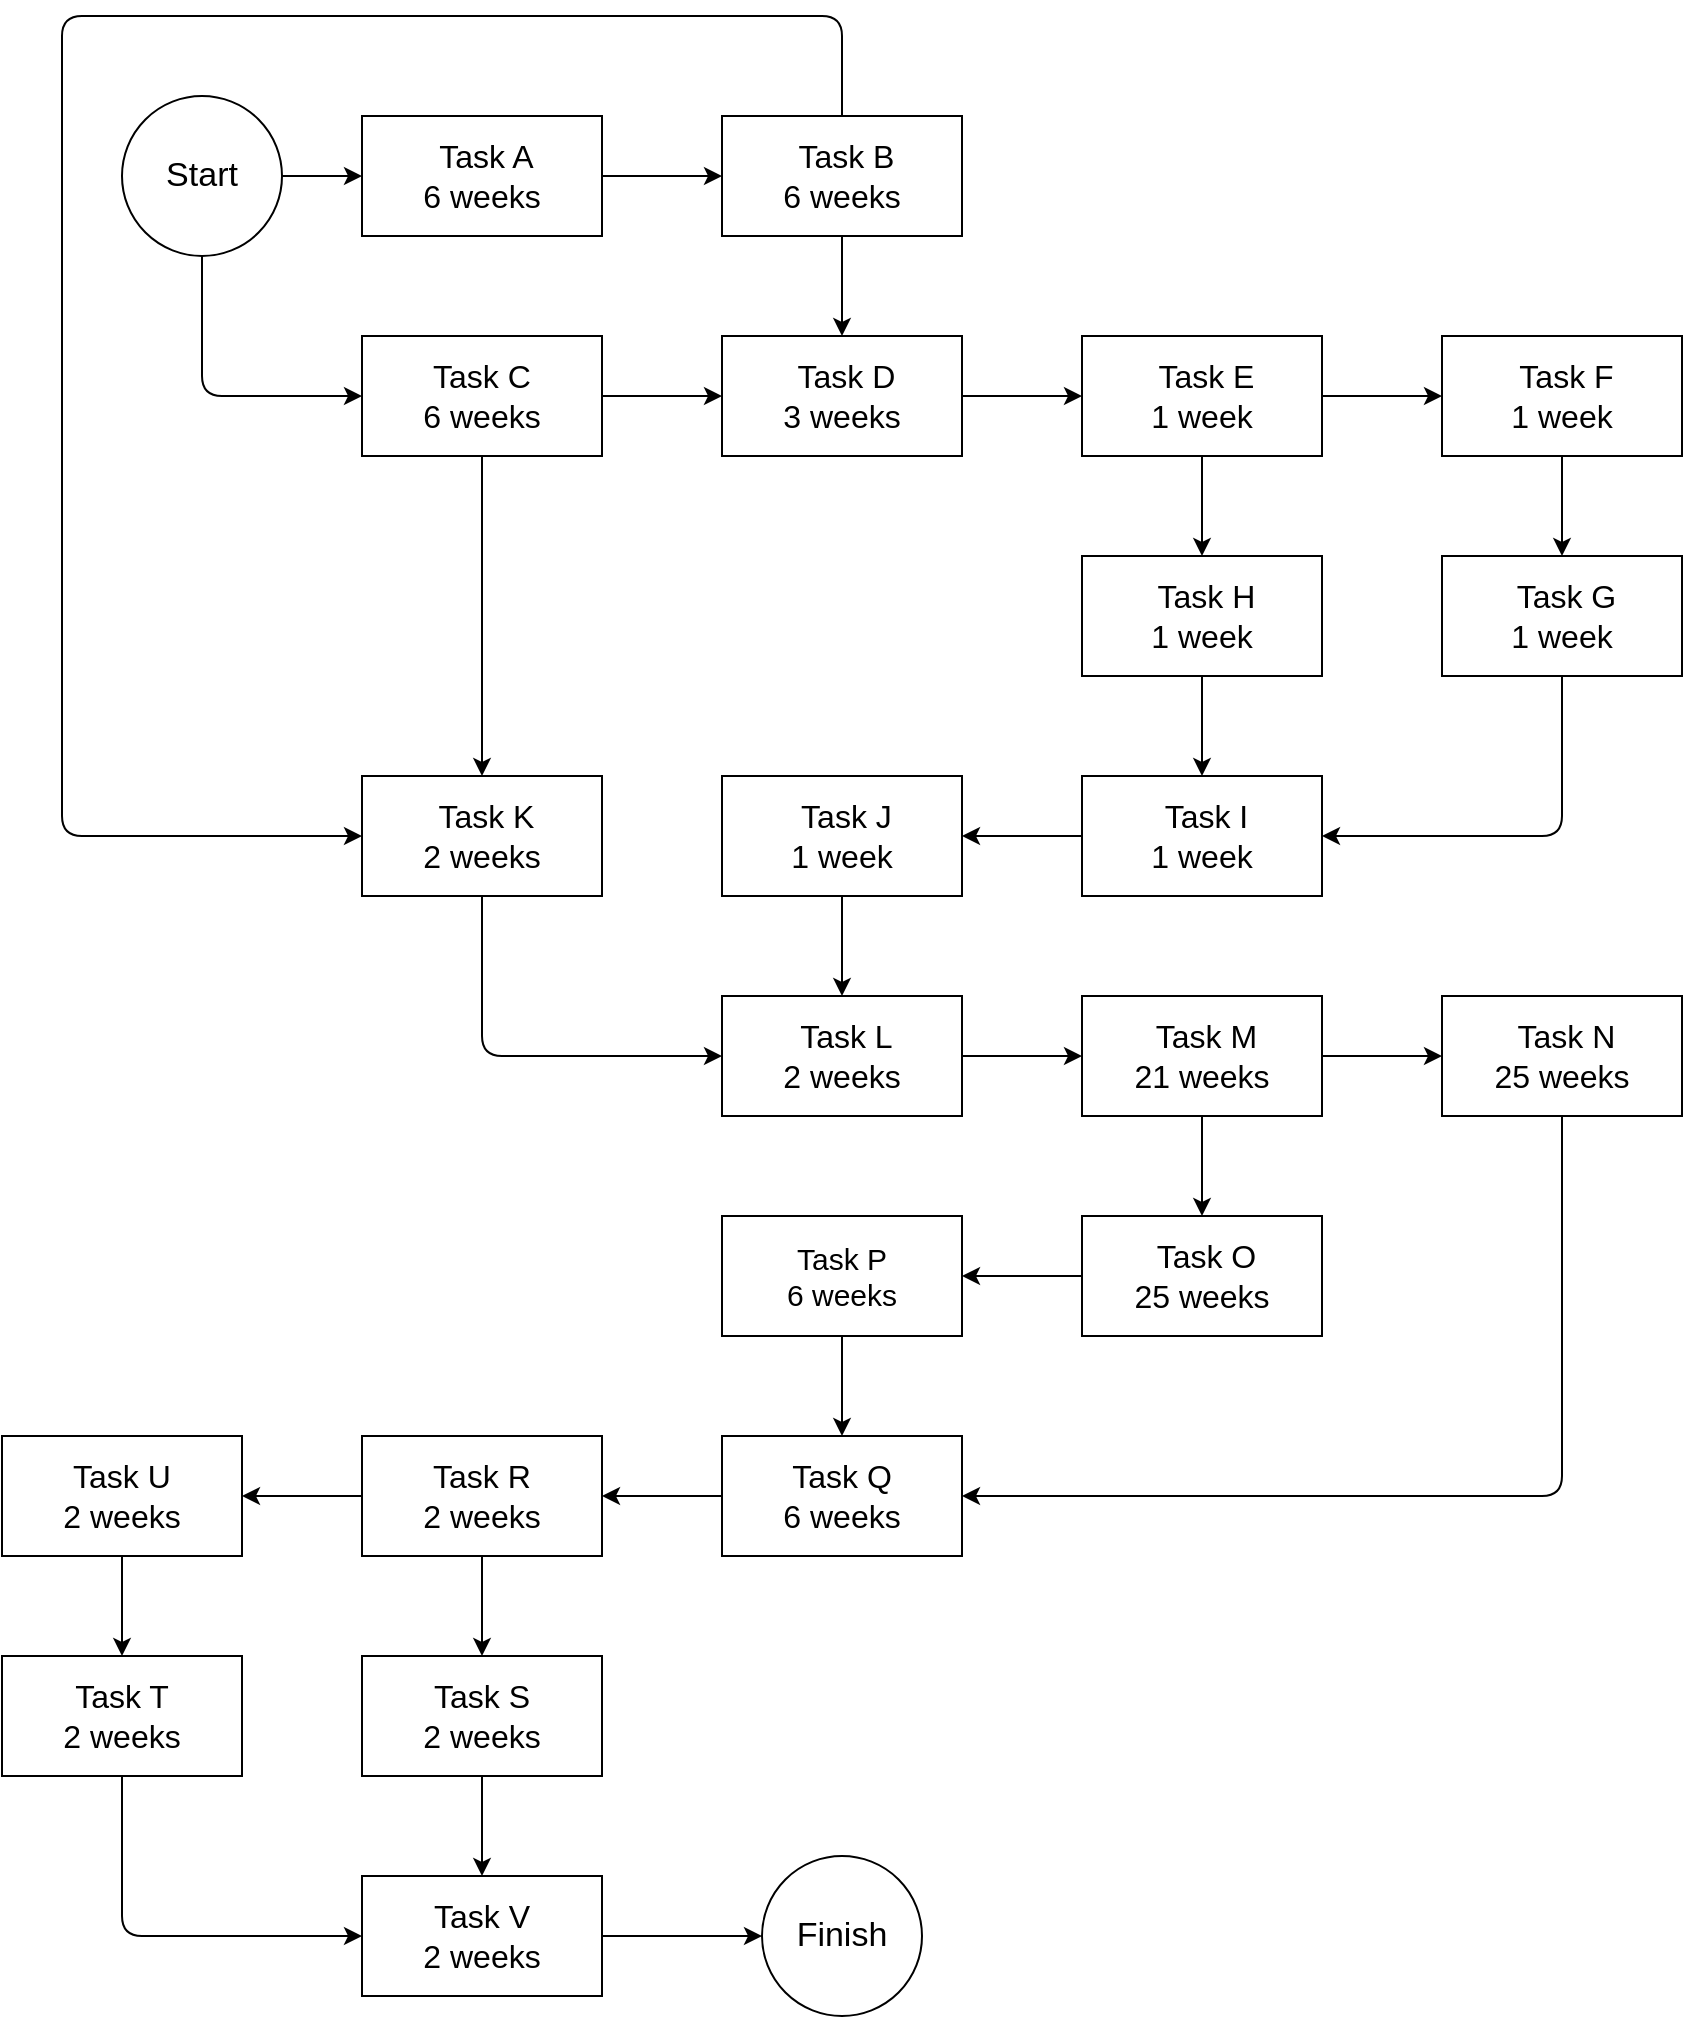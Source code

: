 <mxfile>
    <diagram id="J0RQc7WuuSGn6uA67k4q" name="Page-1">
        <mxGraphModel dx="1002" dy="685" grid="1" gridSize="10" guides="1" tooltips="1" connect="1" arrows="1" fold="1" page="1" pageScale="1" pageWidth="850" pageHeight="1100" math="0" shadow="0">
            <root>
                <mxCell id="0"/>
                <mxCell id="1" parent="0"/>
                <mxCell id="8" style="edgeStyle=none;html=1;exitX=1;exitY=0.5;exitDx=0;exitDy=0;entryX=0;entryY=0.5;entryDx=0;entryDy=0;strokeWidth=1;" parent="1" source="2" target="4" edge="1">
                    <mxGeometry relative="1" as="geometry"/>
                </mxCell>
                <mxCell id="9" style="edgeStyle=none;html=1;exitX=0.5;exitY=1;exitDx=0;exitDy=0;entryX=0;entryY=0.5;entryDx=0;entryDy=0;" parent="1" source="2" target="5" edge="1">
                    <mxGeometry relative="1" as="geometry">
                        <Array as="points">
                            <mxPoint x="190" y="340"/>
                        </Array>
                    </mxGeometry>
                </mxCell>
                <mxCell id="2" value="&lt;font style=&quot;font-size: 17px;&quot;&gt;Start&lt;/font&gt;" style="ellipse;whiteSpace=wrap;html=1;aspect=fixed;" parent="1" vertex="1">
                    <mxGeometry x="150" y="190" width="80" height="80" as="geometry"/>
                </mxCell>
                <mxCell id="3" value="&lt;font style=&quot;font-size: 17px;&quot;&gt;Finish&lt;/font&gt;" style="ellipse;whiteSpace=wrap;html=1;aspect=fixed;" parent="1" vertex="1">
                    <mxGeometry x="470" y="1070" width="80" height="80" as="geometry"/>
                </mxCell>
                <mxCell id="10" style="edgeStyle=none;html=1;exitX=1;exitY=0.5;exitDx=0;exitDy=0;strokeWidth=1;" parent="1" source="4" target="6" edge="1">
                    <mxGeometry relative="1" as="geometry"/>
                </mxCell>
                <mxCell id="4" value="&amp;nbsp;Task A&lt;br style=&quot;font-size: 16px;&quot;&gt;6 weeks" style="rounded=0;whiteSpace=wrap;html=1;fontSize=16;" parent="1" vertex="1">
                    <mxGeometry x="270" y="200" width="120" height="60" as="geometry"/>
                </mxCell>
                <mxCell id="12" style="edgeStyle=none;html=1;exitX=1;exitY=0.5;exitDx=0;exitDy=0;" parent="1" source="5" target="7" edge="1">
                    <mxGeometry relative="1" as="geometry"/>
                </mxCell>
                <mxCell id="31" style="edgeStyle=none;html=1;exitX=0.5;exitY=1;exitDx=0;exitDy=0;entryX=0.5;entryY=0;entryDx=0;entryDy=0;" parent="1" source="5" target="28" edge="1">
                    <mxGeometry relative="1" as="geometry"/>
                </mxCell>
                <mxCell id="5" value="Task C&lt;br style=&quot;font-size: 16px;&quot;&gt;6 weeks" style="rounded=0;whiteSpace=wrap;html=1;fontSize=16;" parent="1" vertex="1">
                    <mxGeometry x="270" y="310" width="120" height="60" as="geometry"/>
                </mxCell>
                <mxCell id="11" style="edgeStyle=none;html=1;exitX=0.5;exitY=1;exitDx=0;exitDy=0;entryX=0.5;entryY=0;entryDx=0;entryDy=0;strokeWidth=1;" parent="1" source="6" target="7" edge="1">
                    <mxGeometry relative="1" as="geometry"/>
                </mxCell>
                <mxCell id="32" style="edgeStyle=none;html=1;exitX=0.5;exitY=0;exitDx=0;exitDy=0;entryX=0;entryY=0.5;entryDx=0;entryDy=0;" parent="1" source="6" target="28" edge="1">
                    <mxGeometry relative="1" as="geometry">
                        <Array as="points">
                            <mxPoint x="510" y="150"/>
                            <mxPoint x="120" y="150"/>
                            <mxPoint x="120" y="560"/>
                        </Array>
                    </mxGeometry>
                </mxCell>
                <mxCell id="6" value="&amp;nbsp;Task B&lt;br style=&quot;font-size: 16px;&quot;&gt;6 weeks" style="rounded=0;whiteSpace=wrap;html=1;fontSize=16;" parent="1" vertex="1">
                    <mxGeometry x="450" y="200" width="120" height="60" as="geometry"/>
                </mxCell>
                <mxCell id="14" style="edgeStyle=none;html=1;exitX=1;exitY=0.5;exitDx=0;exitDy=0;strokeWidth=1;" parent="1" source="7" target="13" edge="1">
                    <mxGeometry relative="1" as="geometry"/>
                </mxCell>
                <mxCell id="7" value="&amp;nbsp;Task D&lt;br style=&quot;font-size: 16px;&quot;&gt;3 weeks" style="rounded=0;whiteSpace=wrap;html=1;fontSize=16;" parent="1" vertex="1">
                    <mxGeometry x="450" y="310" width="120" height="60" as="geometry"/>
                </mxCell>
                <mxCell id="17" style="edgeStyle=none;html=1;exitX=1;exitY=0.5;exitDx=0;exitDy=0;entryX=0;entryY=0.5;entryDx=0;entryDy=0;strokeWidth=1;" parent="1" source="13" target="15" edge="1">
                    <mxGeometry relative="1" as="geometry"/>
                </mxCell>
                <mxCell id="21" style="edgeStyle=none;html=1;exitX=0.5;exitY=1;exitDx=0;exitDy=0;" parent="1" source="13" target="20" edge="1">
                    <mxGeometry relative="1" as="geometry"/>
                </mxCell>
                <mxCell id="13" value="&amp;nbsp;Task E&lt;br style=&quot;font-size: 16px;&quot;&gt;1 week" style="rounded=0;whiteSpace=wrap;html=1;fontSize=16;" parent="1" vertex="1">
                    <mxGeometry x="630" y="310" width="120" height="60" as="geometry"/>
                </mxCell>
                <mxCell id="19" style="edgeStyle=none;html=1;exitX=0.5;exitY=1;exitDx=0;exitDy=0;entryX=0.5;entryY=0;entryDx=0;entryDy=0;strokeWidth=1;" parent="1" source="15" target="18" edge="1">
                    <mxGeometry relative="1" as="geometry"/>
                </mxCell>
                <mxCell id="15" value="&amp;nbsp;Task F&lt;br style=&quot;font-size: 16px;&quot;&gt;1 week" style="rounded=0;whiteSpace=wrap;html=1;fontSize=16;" parent="1" vertex="1">
                    <mxGeometry x="810" y="310" width="120" height="60" as="geometry"/>
                </mxCell>
                <mxCell id="24" style="edgeStyle=none;html=1;exitX=0.5;exitY=1;exitDx=0;exitDy=0;entryX=1;entryY=0.5;entryDx=0;entryDy=0;strokeWidth=1;" parent="1" source="18" target="22" edge="1">
                    <mxGeometry relative="1" as="geometry">
                        <Array as="points">
                            <mxPoint x="870" y="560"/>
                        </Array>
                    </mxGeometry>
                </mxCell>
                <mxCell id="18" value="&amp;nbsp;Task G&lt;br style=&quot;font-size: 16px;&quot;&gt;1 week" style="rounded=0;whiteSpace=wrap;html=1;fontSize=16;" parent="1" vertex="1">
                    <mxGeometry x="810" y="420" width="120" height="60" as="geometry"/>
                </mxCell>
                <mxCell id="23" style="edgeStyle=none;html=1;exitX=0.5;exitY=1;exitDx=0;exitDy=0;" parent="1" source="20" target="22" edge="1">
                    <mxGeometry relative="1" as="geometry"/>
                </mxCell>
                <mxCell id="20" value="&amp;nbsp;Task H&lt;br style=&quot;font-size: 16px;&quot;&gt;1 week" style="rounded=0;whiteSpace=wrap;html=1;fontSize=16;" parent="1" vertex="1">
                    <mxGeometry x="630" y="420" width="120" height="60" as="geometry"/>
                </mxCell>
                <mxCell id="27" style="edgeStyle=none;html=1;exitX=0;exitY=0.5;exitDx=0;exitDy=0;entryX=1;entryY=0.5;entryDx=0;entryDy=0;strokeWidth=1;" parent="1" source="22" target="25" edge="1">
                    <mxGeometry relative="1" as="geometry"/>
                </mxCell>
                <mxCell id="22" value="&amp;nbsp;Task I&lt;br style=&quot;font-size: 16px;&quot;&gt;1 week" style="rounded=0;whiteSpace=wrap;html=1;fontSize=16;" parent="1" vertex="1">
                    <mxGeometry x="630" y="530" width="120" height="60" as="geometry"/>
                </mxCell>
                <mxCell id="30" style="edgeStyle=none;html=1;exitX=0.5;exitY=1;exitDx=0;exitDy=0;entryX=0.5;entryY=0;entryDx=0;entryDy=0;strokeWidth=1;" parent="1" source="25" target="29" edge="1">
                    <mxGeometry relative="1" as="geometry"/>
                </mxCell>
                <mxCell id="25" value="&amp;nbsp;Task J&lt;br style=&quot;font-size: 16px;&quot;&gt;1 week" style="rounded=0;whiteSpace=wrap;html=1;fontSize=16;" parent="1" vertex="1">
                    <mxGeometry x="450" y="530" width="120" height="60" as="geometry"/>
                </mxCell>
                <mxCell id="33" style="edgeStyle=none;html=1;exitX=0.5;exitY=1;exitDx=0;exitDy=0;entryX=0;entryY=0.5;entryDx=0;entryDy=0;" parent="1" source="28" target="29" edge="1">
                    <mxGeometry relative="1" as="geometry">
                        <Array as="points">
                            <mxPoint x="330" y="670"/>
                        </Array>
                    </mxGeometry>
                </mxCell>
                <mxCell id="28" value="&amp;nbsp;Task K&lt;br style=&quot;font-size: 16px;&quot;&gt;2 weeks" style="rounded=0;whiteSpace=wrap;html=1;fontSize=16;" parent="1" vertex="1">
                    <mxGeometry x="270" y="530" width="120" height="60" as="geometry"/>
                </mxCell>
                <mxCell id="36" style="edgeStyle=none;html=1;exitX=1;exitY=0.5;exitDx=0;exitDy=0;entryX=0;entryY=0.5;entryDx=0;entryDy=0;strokeWidth=1;" parent="1" source="29" target="34" edge="1">
                    <mxGeometry relative="1" as="geometry"/>
                </mxCell>
                <mxCell id="29" value="&amp;nbsp;Task L&lt;br style=&quot;font-size: 16px;&quot;&gt;2 weeks" style="rounded=0;whiteSpace=wrap;html=1;fontSize=16;" parent="1" vertex="1">
                    <mxGeometry x="450" y="640" width="120" height="60" as="geometry"/>
                </mxCell>
                <mxCell id="37" style="edgeStyle=none;html=1;exitX=1;exitY=0.5;exitDx=0;exitDy=0;entryX=0;entryY=0.5;entryDx=0;entryDy=0;" parent="1" source="34" target="35" edge="1">
                    <mxGeometry relative="1" as="geometry"/>
                </mxCell>
                <mxCell id="58" style="edgeStyle=none;html=1;exitX=0.5;exitY=1;exitDx=0;exitDy=0;fontSize=14;strokeWidth=1;" parent="1" source="34" target="38" edge="1">
                    <mxGeometry relative="1" as="geometry"/>
                </mxCell>
                <mxCell id="34" value="&amp;nbsp;Task M&lt;br style=&quot;font-size: 16px;&quot;&gt;21 weeks" style="rounded=0;whiteSpace=wrap;html=1;fontSize=16;" parent="1" vertex="1">
                    <mxGeometry x="630" y="640" width="120" height="60" as="geometry"/>
                </mxCell>
                <mxCell id="61" style="edgeStyle=none;html=1;exitX=0.5;exitY=1;exitDx=0;exitDy=0;entryX=1;entryY=0.5;entryDx=0;entryDy=0;fontSize=14;" parent="1" source="35" target="41" edge="1">
                    <mxGeometry relative="1" as="geometry">
                        <Array as="points">
                            <mxPoint x="870" y="890"/>
                        </Array>
                    </mxGeometry>
                </mxCell>
                <mxCell id="35" value="&amp;nbsp;Task N&lt;br style=&quot;font-size: 16px;&quot;&gt;25&amp;nbsp;weeks" style="rounded=0;whiteSpace=wrap;html=1;fontSize=16;" parent="1" vertex="1">
                    <mxGeometry x="810" y="640" width="120" height="60" as="geometry"/>
                </mxCell>
                <mxCell id="59" style="edgeStyle=none;html=1;exitX=0;exitY=0.5;exitDx=0;exitDy=0;entryX=1;entryY=0.5;entryDx=0;entryDy=0;fontSize=14;strokeWidth=1;" parent="1" source="38" target="40" edge="1">
                    <mxGeometry relative="1" as="geometry"/>
                </mxCell>
                <mxCell id="38" value="&amp;nbsp;Task O&lt;br style=&quot;font-size: 16px;&quot;&gt;25 weeks" style="rounded=0;whiteSpace=wrap;html=1;fontSize=16;" parent="1" vertex="1">
                    <mxGeometry x="630" y="750" width="120" height="60" as="geometry"/>
                </mxCell>
                <mxCell id="60" style="edgeStyle=none;html=1;exitX=0.5;exitY=1;exitDx=0;exitDy=0;entryX=0.5;entryY=0;entryDx=0;entryDy=0;fontSize=14;strokeWidth=1;" parent="1" source="40" target="41" edge="1">
                    <mxGeometry relative="1" as="geometry"/>
                </mxCell>
                <mxCell id="40" value="&lt;font style=&quot;font-size: 15px;&quot;&gt;Task P&lt;br&gt;6 weeks&lt;/font&gt;" style="rounded=0;whiteSpace=wrap;html=1;" parent="1" vertex="1">
                    <mxGeometry x="450" y="750" width="120" height="60" as="geometry"/>
                </mxCell>
                <mxCell id="62" style="edgeStyle=none;html=1;exitX=0;exitY=0.5;exitDx=0;exitDy=0;entryX=1;entryY=0.5;entryDx=0;entryDy=0;fontSize=14;strokeWidth=1;" parent="1" source="41" target="42" edge="1">
                    <mxGeometry relative="1" as="geometry"/>
                </mxCell>
                <mxCell id="41" value="&lt;span style=&quot;font-size: 16px;&quot;&gt;Task Q&lt;br&gt;6 weeks&lt;br&gt;&lt;/span&gt;" style="rounded=0;whiteSpace=wrap;html=1;" parent="1" vertex="1">
                    <mxGeometry x="450" y="860" width="120" height="60" as="geometry"/>
                </mxCell>
                <mxCell id="63" style="edgeStyle=none;html=1;exitX=0.5;exitY=1;exitDx=0;exitDy=0;entryX=0.5;entryY=0;entryDx=0;entryDy=0;fontSize=14;" parent="1" source="42" target="43" edge="1">
                    <mxGeometry relative="1" as="geometry"/>
                </mxCell>
                <mxCell id="64" style="edgeStyle=none;html=1;exitX=0;exitY=0.5;exitDx=0;exitDy=0;entryX=1;entryY=0.5;entryDx=0;entryDy=0;fontSize=14;strokeWidth=1;" parent="1" source="42" target="54" edge="1">
                    <mxGeometry relative="1" as="geometry"/>
                </mxCell>
                <mxCell id="42" value="&lt;font style=&quot;font-size: 16px;&quot;&gt;Task R&lt;br&gt;2 weeks&lt;/font&gt;" style="rounded=0;whiteSpace=wrap;html=1;" parent="1" vertex="1">
                    <mxGeometry x="270" y="860" width="120" height="60" as="geometry"/>
                </mxCell>
                <mxCell id="67" style="edgeStyle=none;html=1;exitX=0.5;exitY=1;exitDx=0;exitDy=0;fontSize=14;" parent="1" source="43" target="66" edge="1">
                    <mxGeometry relative="1" as="geometry"/>
                </mxCell>
                <mxCell id="43" value="&lt;font style=&quot;font-size: 16px;&quot;&gt;Task S&lt;br&gt;2 weeks&lt;/font&gt;" style="rounded=0;whiteSpace=wrap;html=1;" parent="1" vertex="1">
                    <mxGeometry x="270" y="970" width="120" height="60" as="geometry"/>
                </mxCell>
                <mxCell id="68" style="edgeStyle=none;html=1;exitX=0.5;exitY=1;exitDx=0;exitDy=0;entryX=0;entryY=0.5;entryDx=0;entryDy=0;fontSize=14;strokeWidth=1;" parent="1" source="53" target="66" edge="1">
                    <mxGeometry relative="1" as="geometry">
                        <Array as="points">
                            <mxPoint x="150" y="1110"/>
                        </Array>
                    </mxGeometry>
                </mxCell>
                <mxCell id="53" value="&lt;font style=&quot;font-size: 16px;&quot;&gt;Task T&lt;br&gt;2 weeks&lt;/font&gt;" style="rounded=0;whiteSpace=wrap;html=1;" parent="1" vertex="1">
                    <mxGeometry x="90" y="970" width="120" height="60" as="geometry"/>
                </mxCell>
                <mxCell id="65" style="edgeStyle=none;html=1;exitX=0.5;exitY=1;exitDx=0;exitDy=0;entryX=0.5;entryY=0;entryDx=0;entryDy=0;fontSize=14;strokeWidth=1;" parent="1" source="54" target="53" edge="1">
                    <mxGeometry relative="1" as="geometry"/>
                </mxCell>
                <mxCell id="54" value="&lt;font style=&quot;font-size: 16px;&quot;&gt;Task U&lt;br&gt;2 weeks&lt;/font&gt;" style="rounded=0;whiteSpace=wrap;html=1;" parent="1" vertex="1">
                    <mxGeometry x="90" y="860" width="120" height="60" as="geometry"/>
                </mxCell>
                <mxCell id="69" style="edgeStyle=none;html=1;exitX=1;exitY=0.5;exitDx=0;exitDy=0;entryX=0;entryY=0.5;entryDx=0;entryDy=0;fontSize=14;strokeWidth=1;" parent="1" source="66" target="3" edge="1">
                    <mxGeometry relative="1" as="geometry"/>
                </mxCell>
                <mxCell id="66" value="&lt;font style=&quot;font-size: 16px;&quot;&gt;Task V&lt;br&gt;2 weeks&lt;/font&gt;" style="rounded=0;whiteSpace=wrap;html=1;" parent="1" vertex="1">
                    <mxGeometry x="270" y="1080" width="120" height="60" as="geometry"/>
                </mxCell>
            </root>
        </mxGraphModel>
    </diagram>
</mxfile>